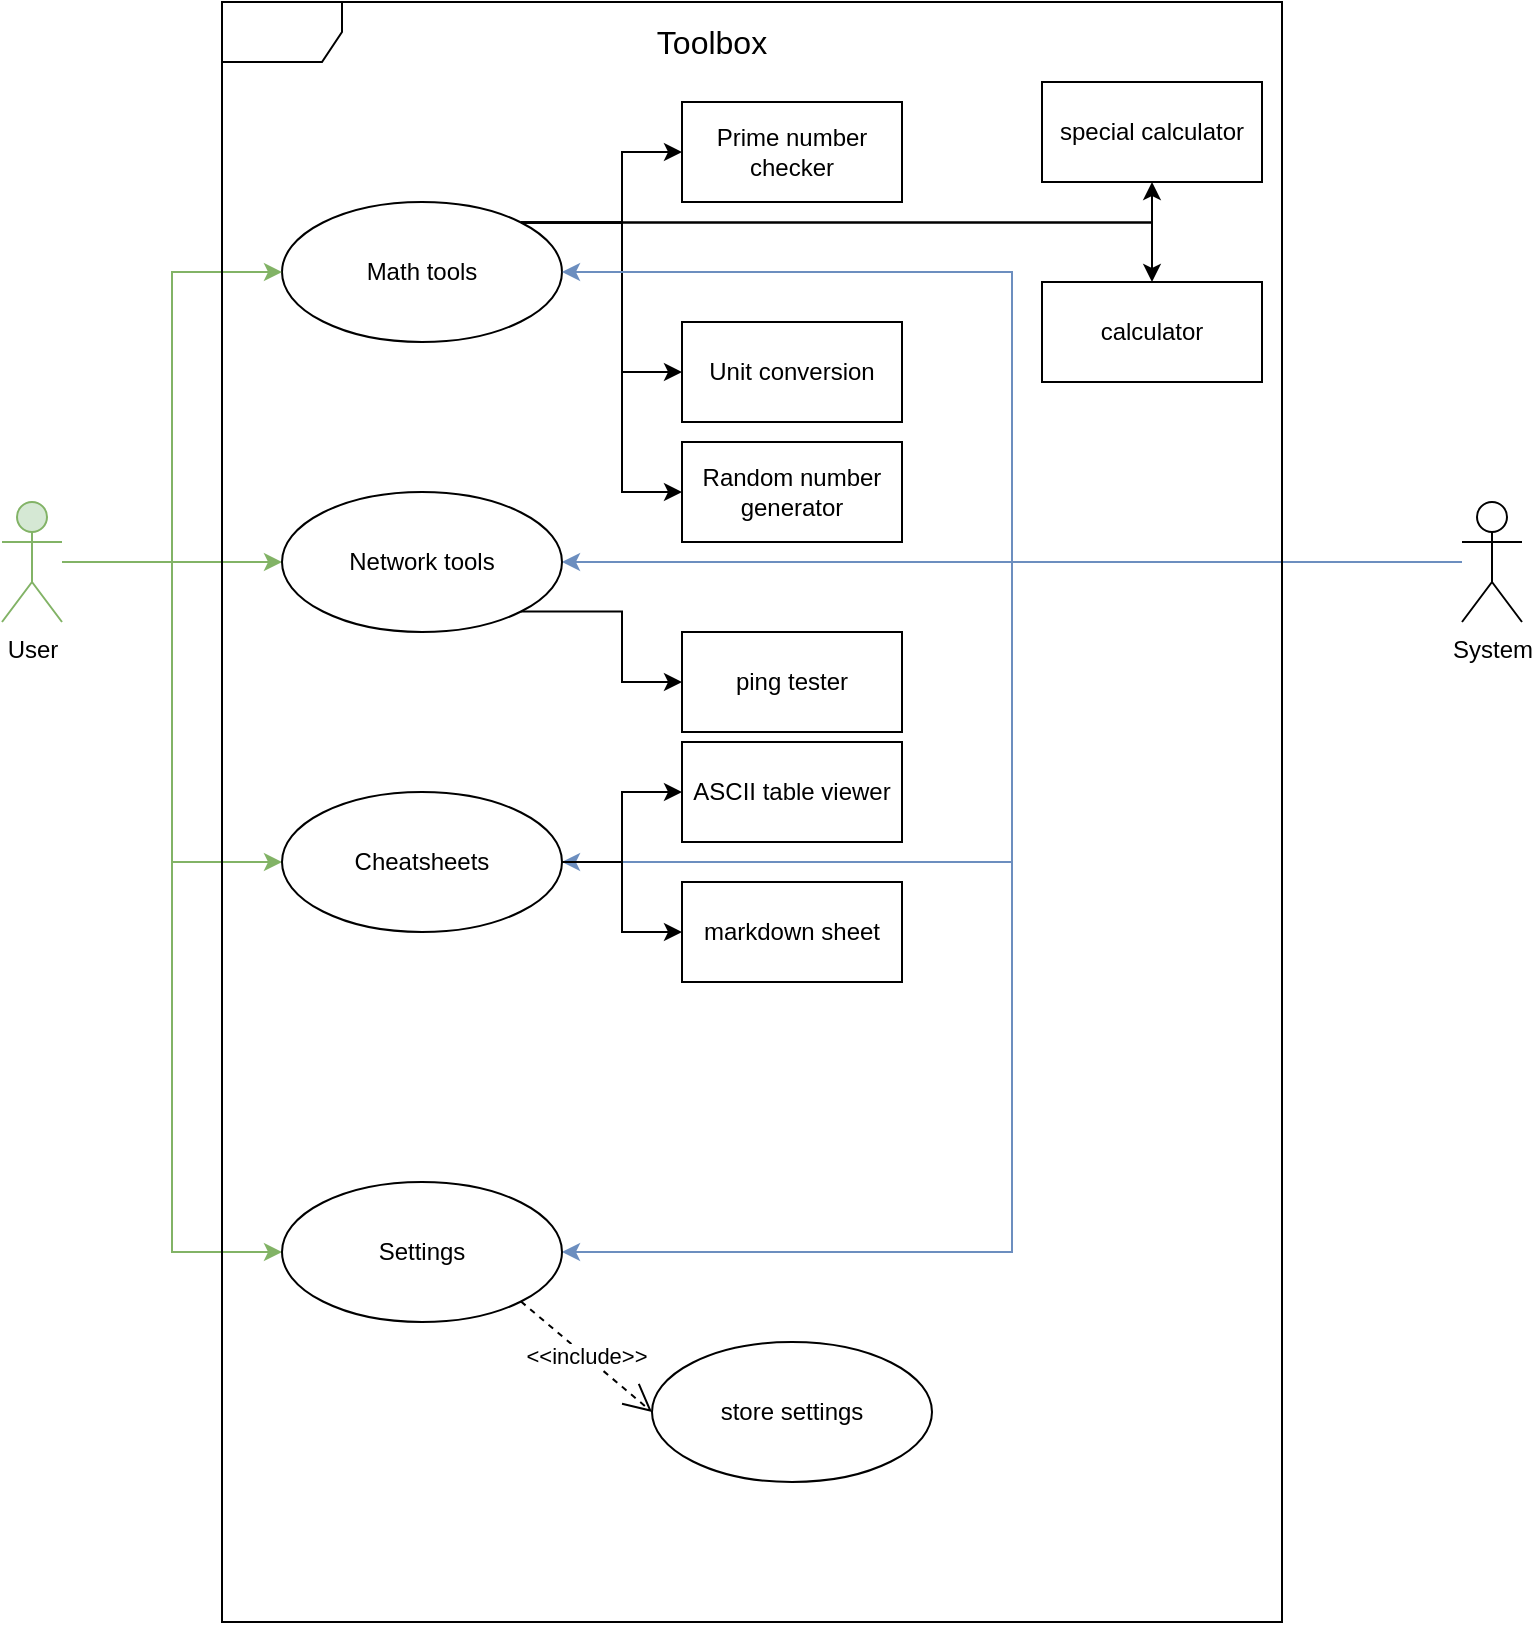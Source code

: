 <mxfile version="23.1.0" type="device">
  <diagram name="Sivu-1" id="slN8br9JwQ3f_zcWAiZG">
    <mxGraphModel dx="1434" dy="738" grid="1" gridSize="10" guides="1" tooltips="1" connect="1" arrows="1" fold="1" page="1" pageScale="1" pageWidth="827" pageHeight="1169" math="0" shadow="0">
      <root>
        <mxCell id="0" />
        <mxCell id="1" parent="0" />
        <mxCell id="HFLGTpV6vFzJjQVJ2_fK-18" style="edgeStyle=orthogonalEdgeStyle;rounded=0;orthogonalLoop=1;jettySize=auto;html=1;fillColor=#d5e8d4;strokeColor=#82b366;entryX=0;entryY=0.5;entryDx=0;entryDy=0;" parent="1" source="HFLGTpV6vFzJjQVJ2_fK-1" target="HFLGTpV6vFzJjQVJ2_fK-14" edge="1">
          <mxGeometry relative="1" as="geometry" />
        </mxCell>
        <mxCell id="j2fXruuIvxuC0uiTK79K-3" style="edgeStyle=orthogonalEdgeStyle;rounded=0;orthogonalLoop=1;jettySize=auto;html=1;entryX=0;entryY=0.5;entryDx=0;entryDy=0;fillColor=#d5e8d4;strokeColor=#82b366;" edge="1" parent="1" source="HFLGTpV6vFzJjQVJ2_fK-1" target="j2fXruuIvxuC0uiTK79K-2">
          <mxGeometry relative="1" as="geometry" />
        </mxCell>
        <mxCell id="j2fXruuIvxuC0uiTK79K-13" style="edgeStyle=orthogonalEdgeStyle;rounded=0;orthogonalLoop=1;jettySize=auto;html=1;entryX=0;entryY=0.5;entryDx=0;entryDy=0;fillColor=#d5e8d4;strokeColor=#82b366;" edge="1" parent="1" source="HFLGTpV6vFzJjQVJ2_fK-1" target="j2fXruuIvxuC0uiTK79K-12">
          <mxGeometry relative="1" as="geometry" />
        </mxCell>
        <mxCell id="HFLGTpV6vFzJjQVJ2_fK-1" value="User" style="shape=umlActor;verticalLabelPosition=bottom;verticalAlign=top;html=1;outlineConnect=0;fillColor=#d5e8d4;strokeColor=#82b366;" parent="1" vertex="1">
          <mxGeometry x="30" y="370" width="30" height="60" as="geometry" />
        </mxCell>
        <mxCell id="HFLGTpV6vFzJjQVJ2_fK-2" value="&lt;font style=&quot;font-size: 16px;&quot;&gt;Toolbox&lt;/font&gt;" style="text;html=1;strokeColor=none;fillColor=none;align=center;verticalAlign=middle;whiteSpace=wrap;rounded=0;" parent="1" vertex="1">
          <mxGeometry x="330" y="120" width="110" height="40" as="geometry" />
        </mxCell>
        <mxCell id="HFLGTpV6vFzJjQVJ2_fK-27" style="edgeStyle=orthogonalEdgeStyle;rounded=0;orthogonalLoop=1;jettySize=auto;html=1;exitX=1;exitY=0;exitDx=0;exitDy=0;" parent="1" source="HFLGTpV6vFzJjQVJ2_fK-3" target="HFLGTpV6vFzJjQVJ2_fK-26" edge="1">
          <mxGeometry relative="1" as="geometry" />
        </mxCell>
        <mxCell id="HFLGTpV6vFzJjQVJ2_fK-30" style="edgeStyle=orthogonalEdgeStyle;rounded=0;orthogonalLoop=1;jettySize=auto;html=1;entryX=0;entryY=0.5;entryDx=0;entryDy=0;exitX=1;exitY=0;exitDx=0;exitDy=0;" parent="1" source="HFLGTpV6vFzJjQVJ2_fK-3" target="HFLGTpV6vFzJjQVJ2_fK-29" edge="1">
          <mxGeometry relative="1" as="geometry" />
        </mxCell>
        <mxCell id="j2fXruuIvxuC0uiTK79K-11" style="edgeStyle=orthogonalEdgeStyle;rounded=0;orthogonalLoop=1;jettySize=auto;html=1;entryX=0;entryY=0.5;entryDx=0;entryDy=0;exitX=1;exitY=0;exitDx=0;exitDy=0;" edge="1" parent="1" source="HFLGTpV6vFzJjQVJ2_fK-3" target="j2fXruuIvxuC0uiTK79K-9">
          <mxGeometry relative="1" as="geometry" />
        </mxCell>
        <mxCell id="j2fXruuIvxuC0uiTK79K-17" style="edgeStyle=orthogonalEdgeStyle;rounded=0;orthogonalLoop=1;jettySize=auto;html=1;entryX=0;entryY=0.5;entryDx=0;entryDy=0;exitX=1;exitY=0;exitDx=0;exitDy=0;" edge="1" parent="1" source="HFLGTpV6vFzJjQVJ2_fK-3" target="j2fXruuIvxuC0uiTK79K-16">
          <mxGeometry relative="1" as="geometry" />
        </mxCell>
        <mxCell id="HFLGTpV6vFzJjQVJ2_fK-3" value="Math tools" style="ellipse;whiteSpace=wrap;html=1;" parent="1" vertex="1">
          <mxGeometry x="170" y="220" width="140" height="70" as="geometry" />
        </mxCell>
        <mxCell id="HFLGTpV6vFzJjQVJ2_fK-19" style="edgeStyle=orthogonalEdgeStyle;rounded=0;orthogonalLoop=1;jettySize=auto;html=1;entryX=1;entryY=0.5;entryDx=0;entryDy=0;fillColor=#dae8fc;strokeColor=#6c8ebf;" parent="1" source="HFLGTpV6vFzJjQVJ2_fK-8" target="HFLGTpV6vFzJjQVJ2_fK-14" edge="1">
          <mxGeometry relative="1" as="geometry">
            <mxPoint x="251" y="310" as="targetPoint" />
          </mxGeometry>
        </mxCell>
        <mxCell id="HFLGTpV6vFzJjQVJ2_fK-39" style="edgeStyle=orthogonalEdgeStyle;rounded=0;orthogonalLoop=1;jettySize=auto;html=1;entryX=1;entryY=0.5;entryDx=0;entryDy=0;fillColor=#dae8fc;strokeColor=#6c8ebf;" parent="1" source="HFLGTpV6vFzJjQVJ2_fK-8" target="HFLGTpV6vFzJjQVJ2_fK-3" edge="1">
          <mxGeometry relative="1" as="geometry" />
        </mxCell>
        <mxCell id="j2fXruuIvxuC0uiTK79K-4" style="edgeStyle=orthogonalEdgeStyle;rounded=0;orthogonalLoop=1;jettySize=auto;html=1;fillColor=#dae8fc;strokeColor=#6c8ebf;entryX=1;entryY=0.5;entryDx=0;entryDy=0;" edge="1" parent="1" source="HFLGTpV6vFzJjQVJ2_fK-8" target="j2fXruuIvxuC0uiTK79K-2">
          <mxGeometry relative="1" as="geometry">
            <mxPoint x="289" y="425" as="targetPoint" />
          </mxGeometry>
        </mxCell>
        <mxCell id="j2fXruuIvxuC0uiTK79K-14" style="edgeStyle=orthogonalEdgeStyle;rounded=0;orthogonalLoop=1;jettySize=auto;html=1;entryX=1;entryY=0.5;entryDx=0;entryDy=0;fillColor=#dae8fc;strokeColor=#6c8ebf;" edge="1" parent="1" source="HFLGTpV6vFzJjQVJ2_fK-8" target="j2fXruuIvxuC0uiTK79K-12">
          <mxGeometry relative="1" as="geometry" />
        </mxCell>
        <mxCell id="HFLGTpV6vFzJjQVJ2_fK-8" value="System" style="shape=umlActor;verticalLabelPosition=bottom;verticalAlign=top;html=1;outlineConnect=0;" parent="1" vertex="1">
          <mxGeometry x="760" y="370" width="30" height="60" as="geometry" />
        </mxCell>
        <mxCell id="HFLGTpV6vFzJjQVJ2_fK-14" value="Settings" style="ellipse;whiteSpace=wrap;html=1;" parent="1" vertex="1">
          <mxGeometry x="170" y="710" width="140" height="70" as="geometry" />
        </mxCell>
        <mxCell id="HFLGTpV6vFzJjQVJ2_fK-15" style="edgeStyle=orthogonalEdgeStyle;rounded=0;orthogonalLoop=1;jettySize=auto;html=1;entryX=0;entryY=0.5;entryDx=0;entryDy=0;fillColor=#d5e8d4;strokeColor=#82b366;" parent="1" source="HFLGTpV6vFzJjQVJ2_fK-1" target="HFLGTpV6vFzJjQVJ2_fK-3" edge="1">
          <mxGeometry relative="1" as="geometry" />
        </mxCell>
        <mxCell id="HFLGTpV6vFzJjQVJ2_fK-24" value="calculator" style="html=1;whiteSpace=wrap;" parent="1" vertex="1">
          <mxGeometry x="550" y="260" width="110" height="50" as="geometry" />
        </mxCell>
        <mxCell id="HFLGTpV6vFzJjQVJ2_fK-25" style="edgeStyle=orthogonalEdgeStyle;rounded=0;orthogonalLoop=1;jettySize=auto;html=1;exitX=1;exitY=0;exitDx=0;exitDy=0;entryX=0.5;entryY=0;entryDx=0;entryDy=0;" parent="1" source="HFLGTpV6vFzJjQVJ2_fK-3" target="HFLGTpV6vFzJjQVJ2_fK-24" edge="1">
          <mxGeometry relative="1" as="geometry">
            <mxPoint x="605" y="290" as="targetPoint" />
          </mxGeometry>
        </mxCell>
        <mxCell id="HFLGTpV6vFzJjQVJ2_fK-26" value="special calculator" style="html=1;whiteSpace=wrap;" parent="1" vertex="1">
          <mxGeometry x="550" y="160" width="110" height="50" as="geometry" />
        </mxCell>
        <mxCell id="HFLGTpV6vFzJjQVJ2_fK-29" value="Unit conversion" style="html=1;whiteSpace=wrap;" parent="1" vertex="1">
          <mxGeometry x="370" y="280" width="110" height="50" as="geometry" />
        </mxCell>
        <mxCell id="HFLGTpV6vFzJjQVJ2_fK-31" value="" style="shape=umlFrame;whiteSpace=wrap;html=1;pointerEvents=0;" parent="1" vertex="1">
          <mxGeometry x="140" y="120" width="530" height="810" as="geometry" />
        </mxCell>
        <mxCell id="HFLGTpV6vFzJjQVJ2_fK-41" value="store settings" style="ellipse;whiteSpace=wrap;html=1;" parent="1" vertex="1">
          <mxGeometry x="355" y="790" width="140" height="70" as="geometry" />
        </mxCell>
        <mxCell id="HFLGTpV6vFzJjQVJ2_fK-42" value="&amp;lt;&amp;lt;include&amp;gt;&amp;gt;" style="endArrow=open;endSize=12;dashed=1;html=1;rounded=0;exitX=1;exitY=1;exitDx=0;exitDy=0;entryX=0;entryY=0.5;entryDx=0;entryDy=0;" parent="1" source="HFLGTpV6vFzJjQVJ2_fK-14" target="HFLGTpV6vFzJjQVJ2_fK-41" edge="1">
          <mxGeometry width="160" relative="1" as="geometry">
            <mxPoint x="370" y="410" as="sourcePoint" />
            <mxPoint x="530" y="410" as="targetPoint" />
          </mxGeometry>
        </mxCell>
        <mxCell id="j2fXruuIvxuC0uiTK79K-7" style="edgeStyle=orthogonalEdgeStyle;rounded=0;orthogonalLoop=1;jettySize=auto;html=1;entryX=0;entryY=0.5;entryDx=0;entryDy=0;exitX=1;exitY=1;exitDx=0;exitDy=0;" edge="1" parent="1" source="j2fXruuIvxuC0uiTK79K-2" target="j2fXruuIvxuC0uiTK79K-6">
          <mxGeometry relative="1" as="geometry" />
        </mxCell>
        <mxCell id="j2fXruuIvxuC0uiTK79K-2" value="Network tools" style="ellipse;whiteSpace=wrap;html=1;" vertex="1" parent="1">
          <mxGeometry x="170" y="365" width="140" height="70" as="geometry" />
        </mxCell>
        <mxCell id="j2fXruuIvxuC0uiTK79K-6" value="ping tester" style="html=1;whiteSpace=wrap;" vertex="1" parent="1">
          <mxGeometry x="370" y="435" width="110" height="50" as="geometry" />
        </mxCell>
        <mxCell id="j2fXruuIvxuC0uiTK79K-9" value="Random number generator" style="html=1;whiteSpace=wrap;" vertex="1" parent="1">
          <mxGeometry x="370" y="340" width="110" height="50" as="geometry" />
        </mxCell>
        <mxCell id="j2fXruuIvxuC0uiTK79K-18" style="edgeStyle=orthogonalEdgeStyle;rounded=0;orthogonalLoop=1;jettySize=auto;html=1;entryX=0;entryY=0.5;entryDx=0;entryDy=0;" edge="1" parent="1" source="j2fXruuIvxuC0uiTK79K-12" target="j2fXruuIvxuC0uiTK79K-15">
          <mxGeometry relative="1" as="geometry" />
        </mxCell>
        <mxCell id="j2fXruuIvxuC0uiTK79K-20" style="edgeStyle=orthogonalEdgeStyle;rounded=0;orthogonalLoop=1;jettySize=auto;html=1;" edge="1" parent="1" source="j2fXruuIvxuC0uiTK79K-12" target="j2fXruuIvxuC0uiTK79K-19">
          <mxGeometry relative="1" as="geometry" />
        </mxCell>
        <mxCell id="j2fXruuIvxuC0uiTK79K-12" value="Cheatsheets" style="ellipse;whiteSpace=wrap;html=1;" vertex="1" parent="1">
          <mxGeometry x="170" y="515" width="140" height="70" as="geometry" />
        </mxCell>
        <mxCell id="j2fXruuIvxuC0uiTK79K-15" value="ASCII table viewer" style="html=1;whiteSpace=wrap;" vertex="1" parent="1">
          <mxGeometry x="370" y="490" width="110" height="50" as="geometry" />
        </mxCell>
        <mxCell id="j2fXruuIvxuC0uiTK79K-16" value="Prime number checker" style="html=1;whiteSpace=wrap;" vertex="1" parent="1">
          <mxGeometry x="370" y="170" width="110" height="50" as="geometry" />
        </mxCell>
        <mxCell id="j2fXruuIvxuC0uiTK79K-19" value="markdown sheet" style="html=1;whiteSpace=wrap;" vertex="1" parent="1">
          <mxGeometry x="370" y="560" width="110" height="50" as="geometry" />
        </mxCell>
      </root>
    </mxGraphModel>
  </diagram>
</mxfile>
